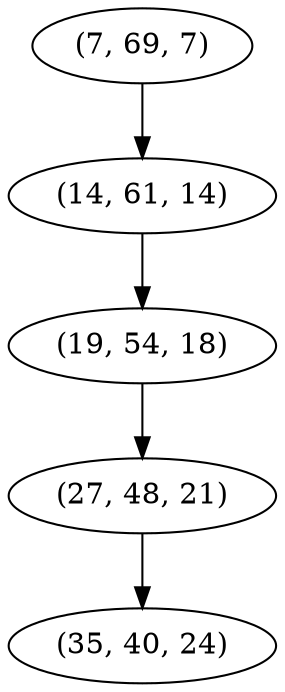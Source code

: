 digraph tree {
    "(7, 69, 7)";
    "(14, 61, 14)";
    "(19, 54, 18)";
    "(27, 48, 21)";
    "(35, 40, 24)";
    "(7, 69, 7)" -> "(14, 61, 14)";
    "(14, 61, 14)" -> "(19, 54, 18)";
    "(19, 54, 18)" -> "(27, 48, 21)";
    "(27, 48, 21)" -> "(35, 40, 24)";
}
